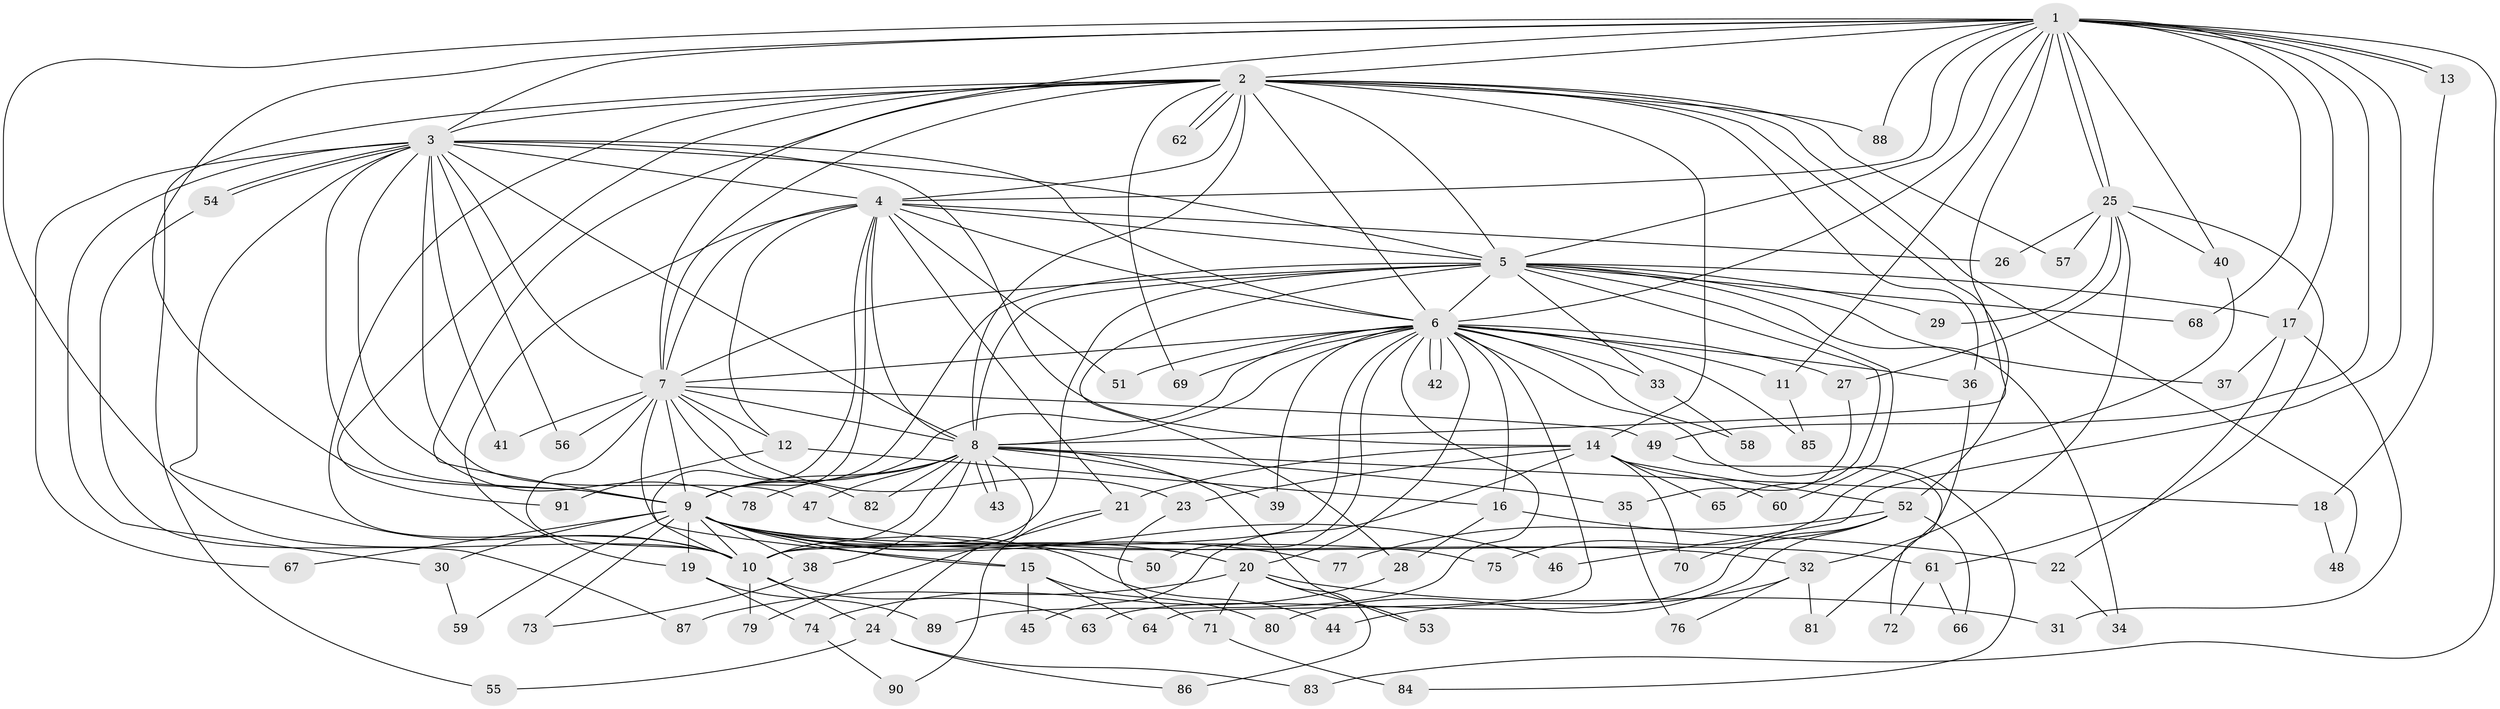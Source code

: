 // Generated by graph-tools (version 1.1) at 2025/35/03/09/25 02:35:10]
// undirected, 91 vertices, 207 edges
graph export_dot {
graph [start="1"]
  node [color=gray90,style=filled];
  1;
  2;
  3;
  4;
  5;
  6;
  7;
  8;
  9;
  10;
  11;
  12;
  13;
  14;
  15;
  16;
  17;
  18;
  19;
  20;
  21;
  22;
  23;
  24;
  25;
  26;
  27;
  28;
  29;
  30;
  31;
  32;
  33;
  34;
  35;
  36;
  37;
  38;
  39;
  40;
  41;
  42;
  43;
  44;
  45;
  46;
  47;
  48;
  49;
  50;
  51;
  52;
  53;
  54;
  55;
  56;
  57;
  58;
  59;
  60;
  61;
  62;
  63;
  64;
  65;
  66;
  67;
  68;
  69;
  70;
  71;
  72;
  73;
  74;
  75;
  76;
  77;
  78;
  79;
  80;
  81;
  82;
  83;
  84;
  85;
  86;
  87;
  88;
  89;
  90;
  91;
  1 -- 2;
  1 -- 3;
  1 -- 4;
  1 -- 5;
  1 -- 6;
  1 -- 7;
  1 -- 8;
  1 -- 9;
  1 -- 10;
  1 -- 11;
  1 -- 13;
  1 -- 13;
  1 -- 17;
  1 -- 25;
  1 -- 25;
  1 -- 40;
  1 -- 46;
  1 -- 49;
  1 -- 68;
  1 -- 83;
  1 -- 88;
  2 -- 3;
  2 -- 4;
  2 -- 5;
  2 -- 6;
  2 -- 7;
  2 -- 8;
  2 -- 9;
  2 -- 10;
  2 -- 14;
  2 -- 36;
  2 -- 48;
  2 -- 52;
  2 -- 55;
  2 -- 57;
  2 -- 62;
  2 -- 62;
  2 -- 69;
  2 -- 88;
  2 -- 91;
  3 -- 4;
  3 -- 5;
  3 -- 6;
  3 -- 7;
  3 -- 8;
  3 -- 9;
  3 -- 10;
  3 -- 14;
  3 -- 30;
  3 -- 41;
  3 -- 47;
  3 -- 54;
  3 -- 54;
  3 -- 56;
  3 -- 67;
  3 -- 78;
  4 -- 5;
  4 -- 6;
  4 -- 7;
  4 -- 8;
  4 -- 9;
  4 -- 10;
  4 -- 12;
  4 -- 19;
  4 -- 21;
  4 -- 26;
  4 -- 51;
  5 -- 6;
  5 -- 7;
  5 -- 8;
  5 -- 9;
  5 -- 10;
  5 -- 17;
  5 -- 28;
  5 -- 29;
  5 -- 33;
  5 -- 34;
  5 -- 37;
  5 -- 60;
  5 -- 65;
  5 -- 68;
  6 -- 7;
  6 -- 8;
  6 -- 9;
  6 -- 10;
  6 -- 11;
  6 -- 16;
  6 -- 20;
  6 -- 27;
  6 -- 33;
  6 -- 36;
  6 -- 39;
  6 -- 42;
  6 -- 42;
  6 -- 50;
  6 -- 51;
  6 -- 58;
  6 -- 64;
  6 -- 69;
  6 -- 84;
  6 -- 85;
  6 -- 89;
  7 -- 8;
  7 -- 9;
  7 -- 10;
  7 -- 12;
  7 -- 15;
  7 -- 23;
  7 -- 41;
  7 -- 49;
  7 -- 56;
  7 -- 82;
  8 -- 9;
  8 -- 10;
  8 -- 18;
  8 -- 24;
  8 -- 35;
  8 -- 38;
  8 -- 39;
  8 -- 43;
  8 -- 43;
  8 -- 47;
  8 -- 53;
  8 -- 78;
  8 -- 82;
  9 -- 10;
  9 -- 15;
  9 -- 19;
  9 -- 20;
  9 -- 30;
  9 -- 32;
  9 -- 38;
  9 -- 44;
  9 -- 46;
  9 -- 50;
  9 -- 59;
  9 -- 67;
  9 -- 73;
  9 -- 75;
  9 -- 77;
  10 -- 24;
  10 -- 63;
  10 -- 79;
  11 -- 85;
  12 -- 16;
  12 -- 91;
  13 -- 18;
  14 -- 21;
  14 -- 23;
  14 -- 45;
  14 -- 52;
  14 -- 60;
  14 -- 65;
  14 -- 70;
  15 -- 45;
  15 -- 64;
  15 -- 80;
  16 -- 22;
  16 -- 28;
  17 -- 22;
  17 -- 31;
  17 -- 37;
  18 -- 48;
  19 -- 74;
  19 -- 89;
  20 -- 31;
  20 -- 53;
  20 -- 71;
  20 -- 86;
  20 -- 87;
  21 -- 79;
  21 -- 90;
  22 -- 34;
  23 -- 71;
  24 -- 55;
  24 -- 83;
  24 -- 86;
  25 -- 26;
  25 -- 27;
  25 -- 29;
  25 -- 32;
  25 -- 40;
  25 -- 57;
  25 -- 61;
  27 -- 35;
  28 -- 74;
  30 -- 59;
  32 -- 44;
  32 -- 76;
  32 -- 81;
  33 -- 58;
  35 -- 76;
  36 -- 81;
  38 -- 73;
  40 -- 75;
  47 -- 61;
  49 -- 72;
  52 -- 63;
  52 -- 66;
  52 -- 70;
  52 -- 77;
  52 -- 80;
  54 -- 87;
  61 -- 66;
  61 -- 72;
  71 -- 84;
  74 -- 90;
}
